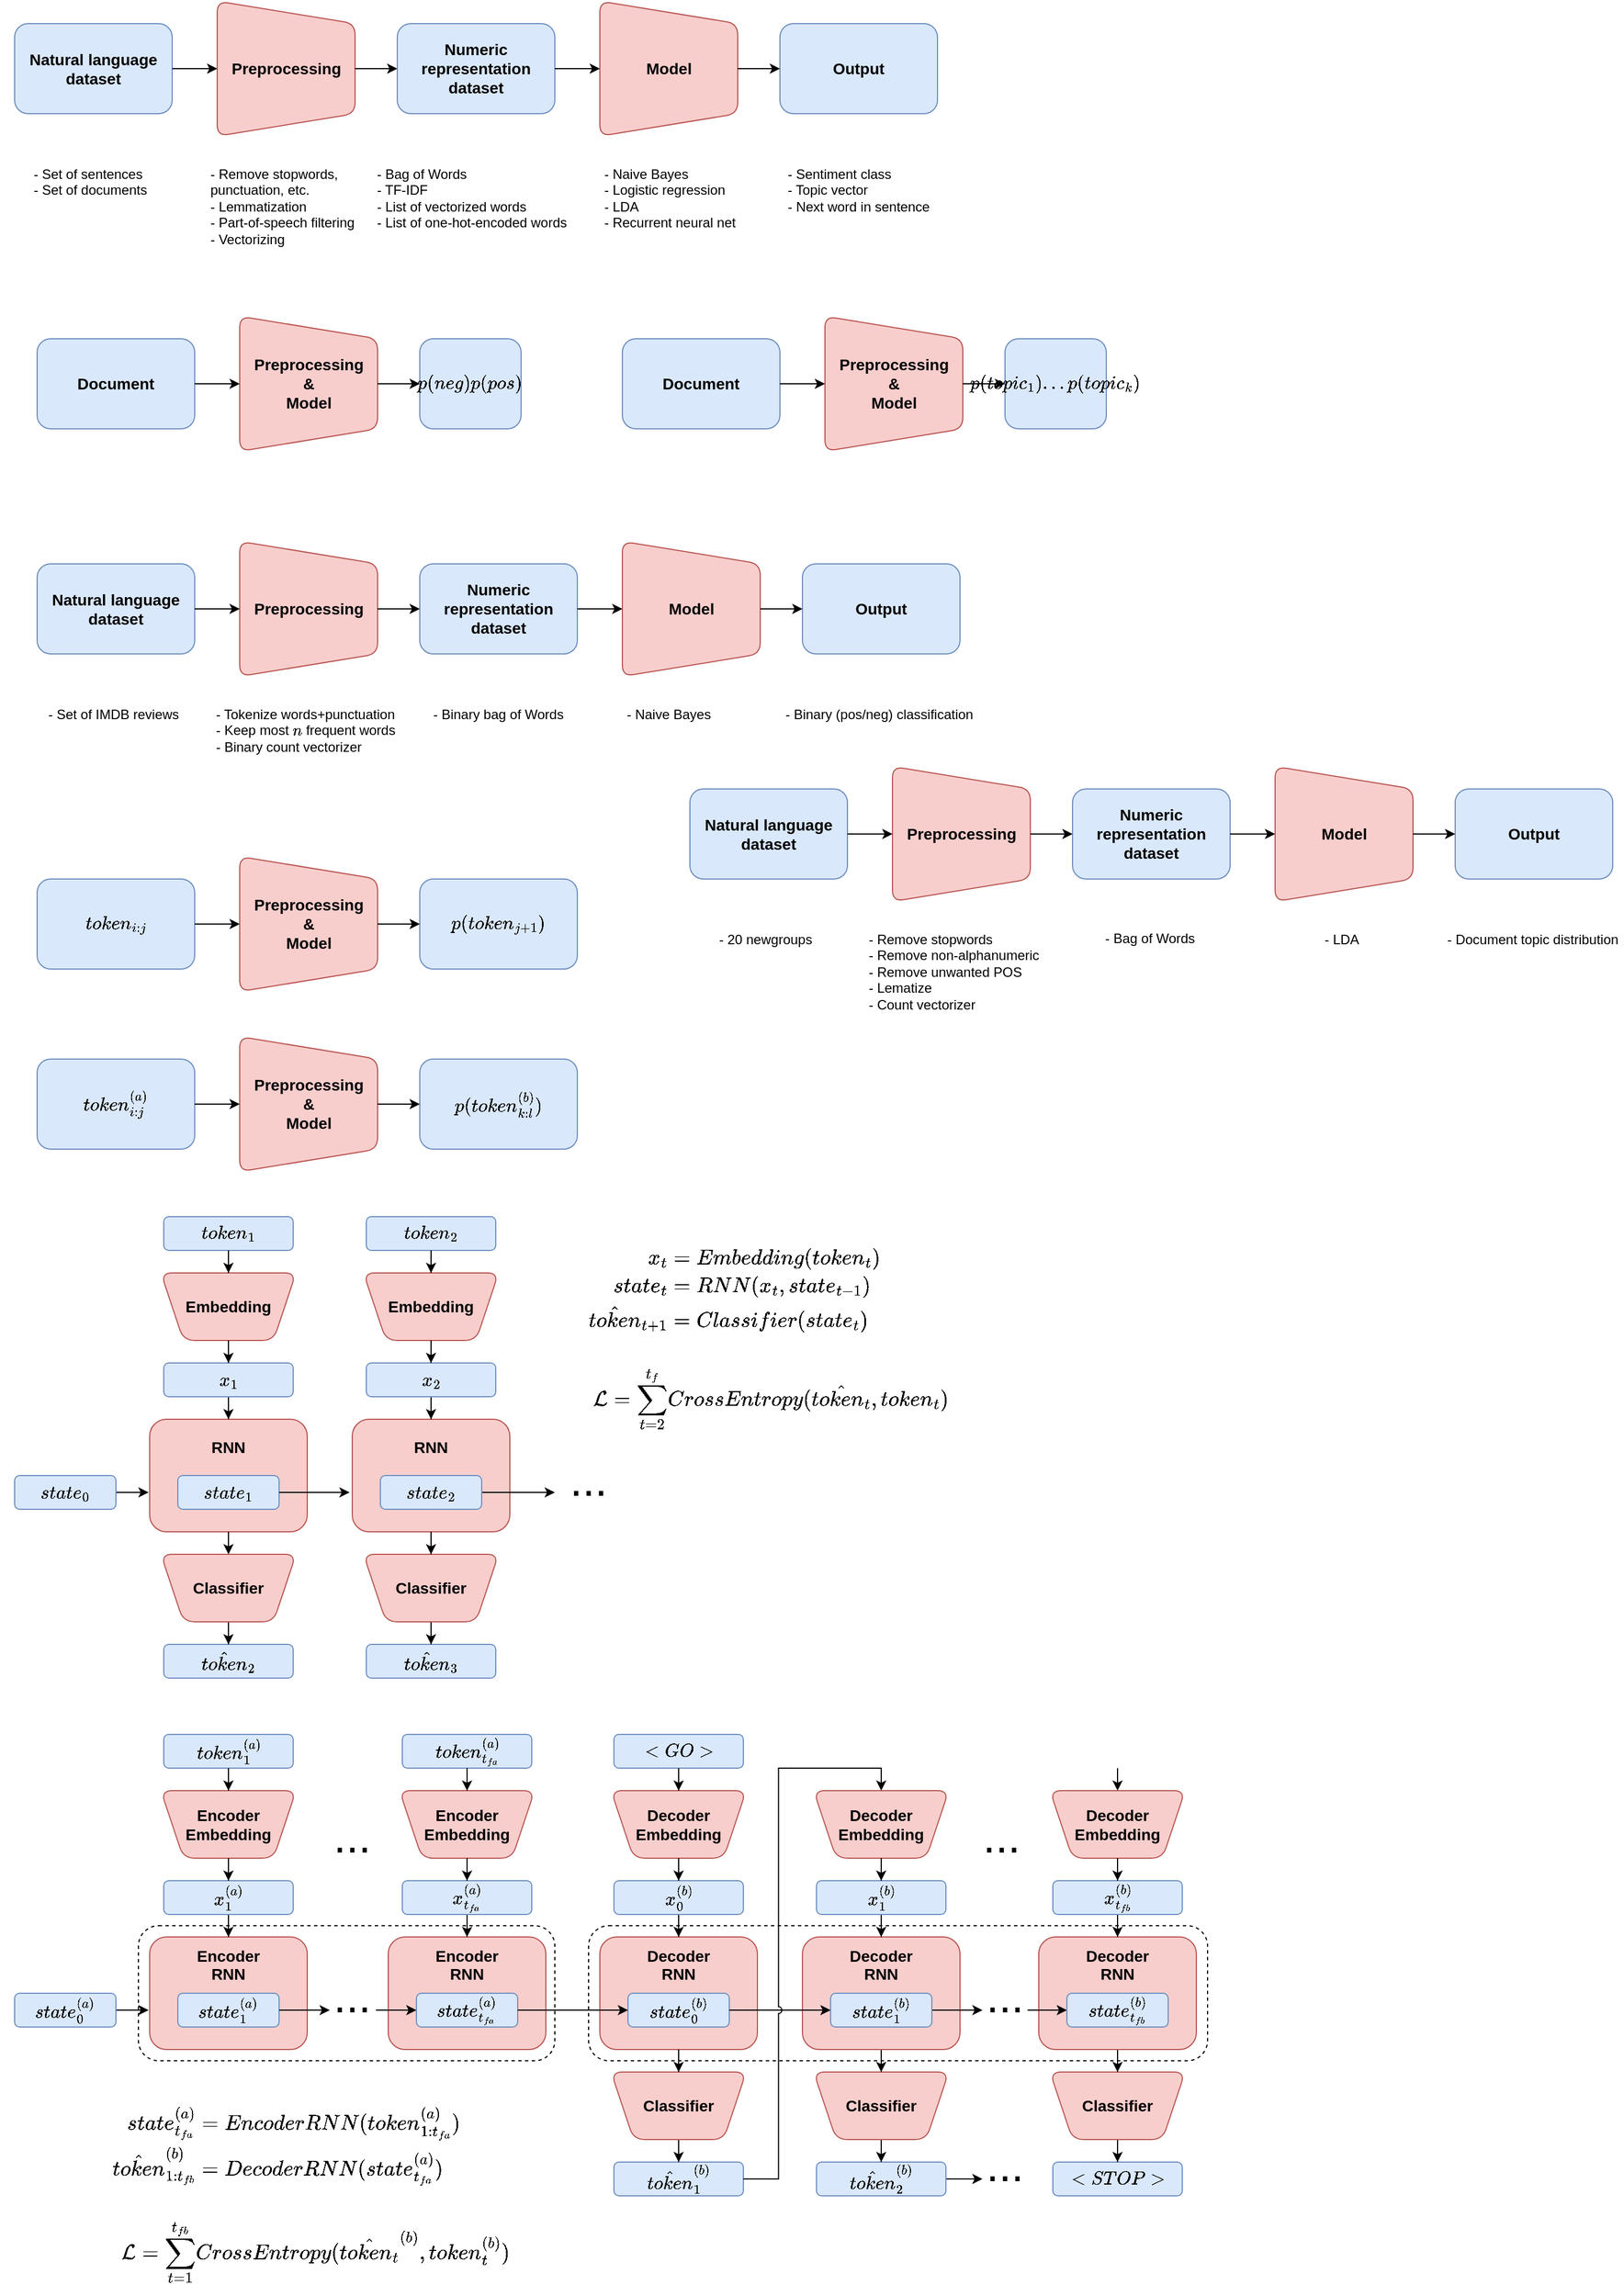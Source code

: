 <mxfile version="14.4.3" type="device"><diagram id="NE2X5yC-Y_A-11BtAYe0" name="Page-1"><mxGraphModel dx="1408" dy="802" grid="1" gridSize="10" guides="1" tooltips="1" connect="1" arrows="1" fold="1" page="1" pageScale="1" pageWidth="827" pageHeight="1169" math="1" shadow="0"><root><mxCell id="0"/><mxCell id="1" parent="0"/><mxCell id="KoGKHtS9eOrONGXPOpNE-16" value="" style="group" parent="1" vertex="1" connectable="0"><mxGeometry x="40" y="300" width="820" height="220" as="geometry"/></mxCell><mxCell id="KoGKHtS9eOrONGXPOpNE-1" value="&lt;b style=&quot;font-size: 14px&quot;&gt;&lt;font style=&quot;font-size: 14px&quot;&gt;Natural language dataset&lt;/font&gt;&lt;/b&gt;" style="rounded=1;whiteSpace=wrap;html=1;fillColor=#dae8fc;strokeColor=#6c8ebf;" parent="KoGKHtS9eOrONGXPOpNE-16" vertex="1"><mxGeometry y="20" width="140" height="80" as="geometry"/></mxCell><mxCell id="KoGKHtS9eOrONGXPOpNE-3" value="&lt;b&gt;&lt;font style=&quot;font-size: 14px&quot;&gt;Preprocessing&lt;/font&gt;&lt;/b&gt;" style="shape=trapezoid;perimeter=trapezoidPerimeter;whiteSpace=wrap;html=1;fixedSize=1;rounded=1;rotation=0;fillColor=#f8cecc;strokeColor=#b85450;direction=south;" parent="KoGKHtS9eOrONGXPOpNE-16" vertex="1"><mxGeometry x="180" width="122.5" height="120" as="geometry"/></mxCell><mxCell id="KoGKHtS9eOrONGXPOpNE-4" style="edgeStyle=orthogonalEdgeStyle;rounded=0;orthogonalLoop=1;jettySize=auto;html=1;exitX=1;exitY=0.5;exitDx=0;exitDy=0;entryX=0.5;entryY=1;entryDx=0;entryDy=0;" parent="KoGKHtS9eOrONGXPOpNE-16" source="KoGKHtS9eOrONGXPOpNE-1" target="KoGKHtS9eOrONGXPOpNE-3" edge="1"><mxGeometry relative="1" as="geometry"/></mxCell><mxCell id="KoGKHtS9eOrONGXPOpNE-5" value="&lt;b style=&quot;font-size: 14px&quot;&gt;&lt;font style=&quot;font-size: 14px&quot;&gt;Numeric representation dataset&lt;/font&gt;&lt;/b&gt;" style="rounded=1;whiteSpace=wrap;html=1;fillColor=#dae8fc;strokeColor=#6c8ebf;" parent="KoGKHtS9eOrONGXPOpNE-16" vertex="1"><mxGeometry x="340" y="20" width="140" height="80" as="geometry"/></mxCell><mxCell id="KoGKHtS9eOrONGXPOpNE-6" style="edgeStyle=orthogonalEdgeStyle;rounded=0;orthogonalLoop=1;jettySize=auto;html=1;" parent="KoGKHtS9eOrONGXPOpNE-16" source="KoGKHtS9eOrONGXPOpNE-3" target="KoGKHtS9eOrONGXPOpNE-5" edge="1"><mxGeometry relative="1" as="geometry"/></mxCell><mxCell id="KoGKHtS9eOrONGXPOpNE-7" value="&lt;b&gt;&lt;font style=&quot;font-size: 14px&quot;&gt;Model&lt;/font&gt;&lt;/b&gt;" style="shape=trapezoid;perimeter=trapezoidPerimeter;whiteSpace=wrap;html=1;fixedSize=1;rounded=1;rotation=0;fillColor=#f8cecc;strokeColor=#b85450;direction=south;" parent="KoGKHtS9eOrONGXPOpNE-16" vertex="1"><mxGeometry x="520" width="122.5" height="120" as="geometry"/></mxCell><mxCell id="KoGKHtS9eOrONGXPOpNE-8" style="edgeStyle=orthogonalEdgeStyle;rounded=0;orthogonalLoop=1;jettySize=auto;html=1;exitX=1;exitY=0.5;exitDx=0;exitDy=0;entryX=0.5;entryY=1;entryDx=0;entryDy=0;" parent="KoGKHtS9eOrONGXPOpNE-16" source="KoGKHtS9eOrONGXPOpNE-5" target="KoGKHtS9eOrONGXPOpNE-7" edge="1"><mxGeometry relative="1" as="geometry"/></mxCell><mxCell id="KoGKHtS9eOrONGXPOpNE-9" value="&lt;b style=&quot;font-size: 14px&quot;&gt;&lt;font style=&quot;font-size: 14px&quot;&gt;Output&lt;/font&gt;&lt;/b&gt;" style="rounded=1;whiteSpace=wrap;html=1;fillColor=#dae8fc;strokeColor=#6c8ebf;" parent="KoGKHtS9eOrONGXPOpNE-16" vertex="1"><mxGeometry x="680" y="20" width="140" height="80" as="geometry"/></mxCell><mxCell id="KoGKHtS9eOrONGXPOpNE-10" style="edgeStyle=orthogonalEdgeStyle;rounded=0;orthogonalLoop=1;jettySize=auto;html=1;exitX=0.5;exitY=0;exitDx=0;exitDy=0;entryX=0;entryY=0.5;entryDx=0;entryDy=0;" parent="KoGKHtS9eOrONGXPOpNE-16" source="KoGKHtS9eOrONGXPOpNE-7" target="KoGKHtS9eOrONGXPOpNE-9" edge="1"><mxGeometry relative="1" as="geometry"/></mxCell><mxCell id="KoGKHtS9eOrONGXPOpNE-11" value="- Set of sentences&lt;br&gt;- Set of documents" style="text;html=1;strokeColor=none;fillColor=none;align=left;verticalAlign=top;whiteSpace=wrap;rounded=0;" parent="KoGKHtS9eOrONGXPOpNE-16" vertex="1"><mxGeometry x="15" y="140" width="110" height="40" as="geometry"/></mxCell><mxCell id="KoGKHtS9eOrONGXPOpNE-12" value="- Remove stopwords, punctuation, etc.&lt;br&gt;- Lemmatization&lt;br&gt;- Part-of-speech filtering&lt;br&gt;- Vectorizing" style="text;html=1;strokeColor=none;fillColor=none;align=left;verticalAlign=top;whiteSpace=wrap;rounded=0;" parent="KoGKHtS9eOrONGXPOpNE-16" vertex="1"><mxGeometry x="171.88" y="140" width="138.12" height="80" as="geometry"/></mxCell><mxCell id="KoGKHtS9eOrONGXPOpNE-13" value="- Bag of Words&lt;br&gt;- TF-IDF&lt;br&gt;- List of vectorized words&lt;br&gt;- List of one-hot-encoded words" style="text;html=1;strokeColor=none;fillColor=none;align=left;verticalAlign=top;whiteSpace=wrap;rounded=0;" parent="KoGKHtS9eOrONGXPOpNE-16" vertex="1"><mxGeometry x="320" y="140" width="180" height="70" as="geometry"/></mxCell><mxCell id="KoGKHtS9eOrONGXPOpNE-14" value="- Naive Bayes&lt;br&gt;- Logistic regression&lt;br&gt;- LDA&lt;br&gt;- Recurrent neural net" style="text;html=1;strokeColor=none;fillColor=none;align=left;verticalAlign=top;whiteSpace=wrap;rounded=0;" parent="KoGKHtS9eOrONGXPOpNE-16" vertex="1"><mxGeometry x="521.88" y="140" width="118.75" height="70" as="geometry"/></mxCell><mxCell id="KoGKHtS9eOrONGXPOpNE-15" value="- Sentiment class&lt;br&gt;- Topic vector&lt;br&gt;- Next word in sentence" style="text;html=1;strokeColor=none;fillColor=none;align=left;verticalAlign=top;whiteSpace=wrap;rounded=0;" parent="KoGKHtS9eOrONGXPOpNE-16" vertex="1"><mxGeometry x="685.31" y="140" width="129.38" height="70" as="geometry"/></mxCell><mxCell id="KoGKHtS9eOrONGXPOpNE-39" value="" style="group" parent="1" vertex="1" connectable="0"><mxGeometry x="60" y="780" width="837.34" height="220" as="geometry"/></mxCell><mxCell id="KoGKHtS9eOrONGXPOpNE-34" value="- Tokenize words+punctuation&lt;br&gt;- Keep most `n` frequent words&lt;br&gt;- Binary count vectorizer" style="text;html=1;strokeColor=none;fillColor=none;align=left;verticalAlign=top;whiteSpace=wrap;rounded=0;" parent="KoGKHtS9eOrONGXPOpNE-39" vertex="1"><mxGeometry x="157.19" y="140" width="168.12" height="80" as="geometry"/></mxCell><mxCell id="KoGKHtS9eOrONGXPOpNE-37" value="- Binary (pos/neg) classification" style="text;html=1;strokeColor=none;fillColor=none;align=left;verticalAlign=top;whiteSpace=wrap;rounded=0;" parent="KoGKHtS9eOrONGXPOpNE-39" vertex="1"><mxGeometry x="662.65" y="140" width="174.69" height="30" as="geometry"/></mxCell><mxCell id="KoGKHtS9eOrONGXPOpNE-24" value="&lt;b style=&quot;font-size: 14px&quot;&gt;&lt;font style=&quot;font-size: 14px&quot;&gt;Natural language dataset&lt;/font&gt;&lt;/b&gt;" style="rounded=1;whiteSpace=wrap;html=1;fillColor=#dae8fc;strokeColor=#6c8ebf;" parent="KoGKHtS9eOrONGXPOpNE-39" vertex="1"><mxGeometry y="20" width="140" height="80" as="geometry"/></mxCell><mxCell id="KoGKHtS9eOrONGXPOpNE-25" value="&lt;b&gt;&lt;font style=&quot;font-size: 14px&quot;&gt;Preprocessing&lt;/font&gt;&lt;/b&gt;" style="shape=trapezoid;perimeter=trapezoidPerimeter;whiteSpace=wrap;html=1;fixedSize=1;rounded=1;rotation=0;fillColor=#f8cecc;strokeColor=#b85450;direction=south;" parent="KoGKHtS9eOrONGXPOpNE-39" vertex="1"><mxGeometry x="180" width="122.5" height="120" as="geometry"/></mxCell><mxCell id="KoGKHtS9eOrONGXPOpNE-26" style="edgeStyle=orthogonalEdgeStyle;rounded=0;orthogonalLoop=1;jettySize=auto;html=1;exitX=1;exitY=0.5;exitDx=0;exitDy=0;entryX=0.5;entryY=1;entryDx=0;entryDy=0;" parent="KoGKHtS9eOrONGXPOpNE-39" source="KoGKHtS9eOrONGXPOpNE-24" target="KoGKHtS9eOrONGXPOpNE-25" edge="1"><mxGeometry as="geometry"/></mxCell><mxCell id="KoGKHtS9eOrONGXPOpNE-27" value="&lt;b style=&quot;font-size: 14px&quot;&gt;&lt;font style=&quot;font-size: 14px&quot;&gt;Numeric representation dataset&lt;/font&gt;&lt;/b&gt;" style="rounded=1;whiteSpace=wrap;html=1;fillColor=#dae8fc;strokeColor=#6c8ebf;" parent="KoGKHtS9eOrONGXPOpNE-39" vertex="1"><mxGeometry x="340" y="20" width="140" height="80" as="geometry"/></mxCell><mxCell id="KoGKHtS9eOrONGXPOpNE-28" style="edgeStyle=orthogonalEdgeStyle;rounded=0;orthogonalLoop=1;jettySize=auto;html=1;" parent="KoGKHtS9eOrONGXPOpNE-39" source="KoGKHtS9eOrONGXPOpNE-25" target="KoGKHtS9eOrONGXPOpNE-27" edge="1"><mxGeometry as="geometry"/></mxCell><mxCell id="KoGKHtS9eOrONGXPOpNE-29" value="&lt;b&gt;&lt;font style=&quot;font-size: 14px&quot;&gt;Model&lt;/font&gt;&lt;/b&gt;" style="shape=trapezoid;perimeter=trapezoidPerimeter;whiteSpace=wrap;html=1;fixedSize=1;rounded=1;rotation=0;fillColor=#f8cecc;strokeColor=#b85450;direction=south;" parent="KoGKHtS9eOrONGXPOpNE-39" vertex="1"><mxGeometry x="520" width="122.5" height="120" as="geometry"/></mxCell><mxCell id="KoGKHtS9eOrONGXPOpNE-30" style="edgeStyle=orthogonalEdgeStyle;rounded=0;orthogonalLoop=1;jettySize=auto;html=1;exitX=1;exitY=0.5;exitDx=0;exitDy=0;entryX=0.5;entryY=1;entryDx=0;entryDy=0;" parent="KoGKHtS9eOrONGXPOpNE-39" source="KoGKHtS9eOrONGXPOpNE-27" target="KoGKHtS9eOrONGXPOpNE-29" edge="1"><mxGeometry as="geometry"/></mxCell><mxCell id="KoGKHtS9eOrONGXPOpNE-31" value="&lt;b style=&quot;font-size: 14px&quot;&gt;&lt;font style=&quot;font-size: 14px&quot;&gt;Output&lt;/font&gt;&lt;/b&gt;" style="rounded=1;whiteSpace=wrap;html=1;fillColor=#dae8fc;strokeColor=#6c8ebf;" parent="KoGKHtS9eOrONGXPOpNE-39" vertex="1"><mxGeometry x="680" y="20" width="140" height="80" as="geometry"/></mxCell><mxCell id="KoGKHtS9eOrONGXPOpNE-32" style="edgeStyle=orthogonalEdgeStyle;rounded=0;orthogonalLoop=1;jettySize=auto;html=1;exitX=0.5;exitY=0;exitDx=0;exitDy=0;entryX=0;entryY=0.5;entryDx=0;entryDy=0;" parent="KoGKHtS9eOrONGXPOpNE-39" source="KoGKHtS9eOrONGXPOpNE-29" target="KoGKHtS9eOrONGXPOpNE-31" edge="1"><mxGeometry as="geometry"/></mxCell><mxCell id="KoGKHtS9eOrONGXPOpNE-33" value="- Set of IMDB reviews" style="text;html=1;strokeColor=none;fillColor=none;align=left;verticalAlign=top;whiteSpace=wrap;rounded=0;" parent="KoGKHtS9eOrONGXPOpNE-39" vertex="1"><mxGeometry x="7.5" y="140" width="125" height="30" as="geometry"/></mxCell><mxCell id="KoGKHtS9eOrONGXPOpNE-35" value="- Binary bag of Words" style="text;html=1;strokeColor=none;fillColor=none;align=left;verticalAlign=top;whiteSpace=wrap;rounded=0;" parent="KoGKHtS9eOrONGXPOpNE-39" vertex="1"><mxGeometry x="350" y="140" width="120" height="30" as="geometry"/></mxCell><mxCell id="KoGKHtS9eOrONGXPOpNE-36" value="- Naive Bayes" style="text;html=1;strokeColor=none;fillColor=none;align=left;verticalAlign=top;whiteSpace=wrap;rounded=0;" parent="KoGKHtS9eOrONGXPOpNE-39" vertex="1"><mxGeometry x="521.88" y="140" width="118.75" height="30" as="geometry"/></mxCell><mxCell id="KoGKHtS9eOrONGXPOpNE-46" value="" style="group" parent="1" vertex="1" connectable="0"><mxGeometry x="60" y="580" width="430" height="120" as="geometry"/></mxCell><mxCell id="KoGKHtS9eOrONGXPOpNE-17" value="&lt;b style=&quot;font-size: 14px&quot;&gt;&lt;font style=&quot;font-size: 14px&quot;&gt;Document&lt;/font&gt;&lt;/b&gt;" style="rounded=1;whiteSpace=wrap;html=1;fillColor=#dae8fc;strokeColor=#6c8ebf;" parent="KoGKHtS9eOrONGXPOpNE-46" vertex="1"><mxGeometry y="20" width="140" height="80" as="geometry"/></mxCell><mxCell id="KoGKHtS9eOrONGXPOpNE-18" value="&lt;b&gt;&lt;font style=&quot;font-size: 14px&quot;&gt;Preprocessing&lt;br&gt;&amp;amp;&lt;br&gt;Model&lt;br&gt;&lt;/font&gt;&lt;/b&gt;" style="shape=trapezoid;perimeter=trapezoidPerimeter;whiteSpace=wrap;html=1;fixedSize=1;rounded=1;rotation=0;fillColor=#f8cecc;strokeColor=#b85450;direction=south;" parent="KoGKHtS9eOrONGXPOpNE-46" vertex="1"><mxGeometry x="180" width="122.5" height="120" as="geometry"/></mxCell><mxCell id="KoGKHtS9eOrONGXPOpNE-20" style="edgeStyle=orthogonalEdgeStyle;rounded=0;orthogonalLoop=1;jettySize=auto;html=1;entryX=0.5;entryY=1;entryDx=0;entryDy=0;" parent="KoGKHtS9eOrONGXPOpNE-46" source="KoGKHtS9eOrONGXPOpNE-17" target="KoGKHtS9eOrONGXPOpNE-18" edge="1"><mxGeometry as="geometry"/></mxCell><mxCell id="KoGKHtS9eOrONGXPOpNE-19" value="$$p(neg)\\p(pos)&lt;br style=&quot;font-size: 14px&quot;&gt;$$" style="rounded=1;whiteSpace=wrap;html=1;fillColor=#dae8fc;strokeColor=#6c8ebf;fontSize=14;" parent="KoGKHtS9eOrONGXPOpNE-46" vertex="1"><mxGeometry x="340" y="20" width="90" height="80" as="geometry"/></mxCell><mxCell id="KoGKHtS9eOrONGXPOpNE-21" style="edgeStyle=orthogonalEdgeStyle;rounded=0;orthogonalLoop=1;jettySize=auto;html=1;" parent="KoGKHtS9eOrONGXPOpNE-46" source="KoGKHtS9eOrONGXPOpNE-18" target="KoGKHtS9eOrONGXPOpNE-19" edge="1"><mxGeometry as="geometry"/></mxCell><mxCell id="KoGKHtS9eOrONGXPOpNE-47" value="" style="group" parent="1" vertex="1" connectable="0"><mxGeometry x="60" y="1060" width="480" height="120" as="geometry"/></mxCell><mxCell id="KoGKHtS9eOrONGXPOpNE-41" value="&lt;span style=&quot;font-size: 14px&quot;&gt;&lt;b&gt;$$token_{i : j}$$&lt;/b&gt;&lt;/span&gt;" style="rounded=1;whiteSpace=wrap;html=1;fillColor=#dae8fc;strokeColor=#6c8ebf;" parent="KoGKHtS9eOrONGXPOpNE-47" vertex="1"><mxGeometry y="20" width="140" height="80" as="geometry"/></mxCell><mxCell id="KoGKHtS9eOrONGXPOpNE-42" value="&lt;b&gt;&lt;font style=&quot;font-size: 14px&quot;&gt;Preprocessing&lt;br&gt;&amp;amp;&lt;br&gt;Model&lt;br&gt;&lt;/font&gt;&lt;/b&gt;" style="shape=trapezoid;perimeter=trapezoidPerimeter;whiteSpace=wrap;html=1;fixedSize=1;rounded=1;rotation=0;fillColor=#f8cecc;strokeColor=#b85450;direction=south;" parent="KoGKHtS9eOrONGXPOpNE-47" vertex="1"><mxGeometry x="180" width="122.5" height="120" as="geometry"/></mxCell><mxCell id="KoGKHtS9eOrONGXPOpNE-43" style="edgeStyle=orthogonalEdgeStyle;rounded=0;orthogonalLoop=1;jettySize=auto;html=1;entryX=0.5;entryY=1;entryDx=0;entryDy=0;" parent="KoGKHtS9eOrONGXPOpNE-47" source="KoGKHtS9eOrONGXPOpNE-41" target="KoGKHtS9eOrONGXPOpNE-42" edge="1"><mxGeometry as="geometry"/></mxCell><mxCell id="KoGKHtS9eOrONGXPOpNE-44" value="&lt;font style=&quot;font-size: 14px&quot;&gt;$$p(token_{j+1})$$&lt;/font&gt;" style="rounded=1;whiteSpace=wrap;html=1;fillColor=#dae8fc;strokeColor=#6c8ebf;" parent="KoGKHtS9eOrONGXPOpNE-47" vertex="1"><mxGeometry x="340" y="20" width="140" height="80" as="geometry"/></mxCell><mxCell id="KoGKHtS9eOrONGXPOpNE-45" style="edgeStyle=orthogonalEdgeStyle;rounded=0;orthogonalLoop=1;jettySize=auto;html=1;" parent="KoGKHtS9eOrONGXPOpNE-47" source="KoGKHtS9eOrONGXPOpNE-42" target="KoGKHtS9eOrONGXPOpNE-44" edge="1"><mxGeometry as="geometry"/></mxCell><mxCell id="KoGKHtS9eOrONGXPOpNE-49" value="" style="group" parent="1" vertex="1" connectable="0"><mxGeometry x="60" y="1220" width="480" height="120" as="geometry"/></mxCell><mxCell id="KoGKHtS9eOrONGXPOpNE-50" value="&lt;span style=&quot;font-size: 14px&quot;&gt;&lt;b&gt;$$token_{i : j}^{(a)}$$&lt;/b&gt;&lt;/span&gt;" style="rounded=1;whiteSpace=wrap;html=1;fillColor=#dae8fc;strokeColor=#6c8ebf;" parent="KoGKHtS9eOrONGXPOpNE-49" vertex="1"><mxGeometry y="20" width="140" height="80" as="geometry"/></mxCell><mxCell id="KoGKHtS9eOrONGXPOpNE-51" value="&lt;b&gt;&lt;font style=&quot;font-size: 14px&quot;&gt;Preprocessing&lt;br&gt;&amp;amp;&lt;br&gt;Model&lt;br&gt;&lt;/font&gt;&lt;/b&gt;" style="shape=trapezoid;perimeter=trapezoidPerimeter;whiteSpace=wrap;html=1;fixedSize=1;rounded=1;rotation=0;fillColor=#f8cecc;strokeColor=#b85450;direction=south;" parent="KoGKHtS9eOrONGXPOpNE-49" vertex="1"><mxGeometry x="180" width="122.5" height="120" as="geometry"/></mxCell><mxCell id="KoGKHtS9eOrONGXPOpNE-52" style="edgeStyle=orthogonalEdgeStyle;rounded=0;orthogonalLoop=1;jettySize=auto;html=1;entryX=0.5;entryY=1;entryDx=0;entryDy=0;" parent="KoGKHtS9eOrONGXPOpNE-49" source="KoGKHtS9eOrONGXPOpNE-50" target="KoGKHtS9eOrONGXPOpNE-51" edge="1"><mxGeometry as="geometry"/></mxCell><mxCell id="KoGKHtS9eOrONGXPOpNE-53" value="&lt;font style=&quot;font-size: 14px&quot;&gt;$$p(token_{k : l}^{(b)})$$&lt;/font&gt;" style="rounded=1;whiteSpace=wrap;html=1;fillColor=#dae8fc;strokeColor=#6c8ebf;" parent="KoGKHtS9eOrONGXPOpNE-49" vertex="1"><mxGeometry x="340" y="20" width="140" height="80" as="geometry"/></mxCell><mxCell id="KoGKHtS9eOrONGXPOpNE-54" style="edgeStyle=orthogonalEdgeStyle;rounded=0;orthogonalLoop=1;jettySize=auto;html=1;" parent="KoGKHtS9eOrONGXPOpNE-49" source="KoGKHtS9eOrONGXPOpNE-51" target="KoGKHtS9eOrONGXPOpNE-53" edge="1"><mxGeometry as="geometry"/></mxCell><mxCell id="ZTclK4HAuwZpY98mMDuQ-48" value="" style="group" parent="1" vertex="1" connectable="0"><mxGeometry x="40" y="1380" width="840" height="410" as="geometry"/></mxCell><mxCell id="ZTclK4HAuwZpY98mMDuQ-1" value="&lt;span style=&quot;font-size: 14px&quot;&gt;&lt;b&gt;$$token_1$$&lt;/b&gt;&lt;/span&gt;" style="rounded=1;whiteSpace=wrap;html=1;fillColor=#dae8fc;strokeColor=#6c8ebf;" parent="ZTclK4HAuwZpY98mMDuQ-48" vertex="1"><mxGeometry x="132.5" width="115" height="30" as="geometry"/></mxCell><mxCell id="ZTclK4HAuwZpY98mMDuQ-3" value="&lt;span style=&quot;font-size: 14px&quot;&gt;&lt;b&gt;RNN&lt;br&gt;&lt;br&gt;&lt;br&gt;&lt;br&gt;&lt;/b&gt;&lt;/span&gt;" style="rounded=1;whiteSpace=wrap;html=1;fillColor=#f8cecc;strokeColor=#b85450;" parent="ZTclK4HAuwZpY98mMDuQ-48" vertex="1"><mxGeometry x="120" y="180" width="140" height="100" as="geometry"/></mxCell><mxCell id="ZTclK4HAuwZpY98mMDuQ-4" value="&lt;span style=&quot;font-size: 14px&quot;&gt;&lt;b&gt;$$state_1$$&lt;/b&gt;&lt;/span&gt;" style="rounded=1;whiteSpace=wrap;html=1;fillColor=#dae8fc;strokeColor=#6c8ebf;" parent="ZTclK4HAuwZpY98mMDuQ-48" vertex="1"><mxGeometry x="145" y="230" width="90" height="30" as="geometry"/></mxCell><mxCell id="ZTclK4HAuwZpY98mMDuQ-7" value="&lt;span style=&quot;font-size: 14px&quot;&gt;&lt;b&gt;$$\hat{token}_2$$&lt;/b&gt;&lt;/span&gt;" style="rounded=1;whiteSpace=wrap;html=1;fillColor=#dae8fc;strokeColor=#6c8ebf;" parent="ZTclK4HAuwZpY98mMDuQ-48" vertex="1"><mxGeometry x="132.5" y="380" width="115" height="30" as="geometry"/></mxCell><mxCell id="ZTclK4HAuwZpY98mMDuQ-14" style="edgeStyle=orthogonalEdgeStyle;rounded=0;orthogonalLoop=1;jettySize=auto;html=1;entryX=-0.007;entryY=0.65;entryDx=0;entryDy=0;entryPerimeter=0;" parent="ZTclK4HAuwZpY98mMDuQ-48" source="ZTclK4HAuwZpY98mMDuQ-9" target="ZTclK4HAuwZpY98mMDuQ-3" edge="1"><mxGeometry x="-10" y="60" as="geometry"/></mxCell><mxCell id="ZTclK4HAuwZpY98mMDuQ-9" value="&lt;span style=&quot;font-size: 14px&quot;&gt;&lt;b&gt;$$state_0$$&lt;/b&gt;&lt;/span&gt;" style="rounded=1;whiteSpace=wrap;html=1;fillColor=#dae8fc;strokeColor=#6c8ebf;" parent="ZTclK4HAuwZpY98mMDuQ-48" vertex="1"><mxGeometry y="230" width="90" height="30" as="geometry"/></mxCell><mxCell id="ZTclK4HAuwZpY98mMDuQ-18" style="edgeStyle=orthogonalEdgeStyle;rounded=0;orthogonalLoop=1;jettySize=auto;html=1;entryX=0.5;entryY=0;entryDx=0;entryDy=0;" parent="ZTclK4HAuwZpY98mMDuQ-48" source="ZTclK4HAuwZpY98mMDuQ-16" target="ZTclK4HAuwZpY98mMDuQ-7" edge="1"><mxGeometry x="-10" y="40" as="geometry"/></mxCell><mxCell id="ZTclK4HAuwZpY98mMDuQ-16" value="&lt;b&gt;&lt;font style=&quot;font-size: 14px&quot;&gt;Classifier&lt;br&gt;&lt;/font&gt;&lt;/b&gt;" style="shape=trapezoid;perimeter=trapezoidPerimeter;whiteSpace=wrap;html=1;fixedSize=1;rounded=1;rotation=0;fillColor=#f8cecc;strokeColor=#b85450;direction=west;" parent="ZTclK4HAuwZpY98mMDuQ-48" vertex="1"><mxGeometry x="130" y="300" width="120" height="60" as="geometry"/></mxCell><mxCell id="ZTclK4HAuwZpY98mMDuQ-17" style="edgeStyle=orthogonalEdgeStyle;rounded=0;orthogonalLoop=1;jettySize=auto;html=1;exitX=0.5;exitY=1;exitDx=0;exitDy=0;entryX=0.5;entryY=1;entryDx=0;entryDy=0;" parent="ZTclK4HAuwZpY98mMDuQ-48" source="ZTclK4HAuwZpY98mMDuQ-3" target="ZTclK4HAuwZpY98mMDuQ-16" edge="1"><mxGeometry x="-10" y="60" as="geometry"/></mxCell><mxCell id="ZTclK4HAuwZpY98mMDuQ-22" value="&lt;span style=&quot;font-size: 14px&quot;&gt;&lt;b&gt;RNN&lt;br&gt;&lt;br&gt;&lt;br&gt;&lt;br&gt;&lt;/b&gt;&lt;/span&gt;" style="rounded=1;whiteSpace=wrap;html=1;fillColor=#f8cecc;strokeColor=#b85450;" parent="ZTclK4HAuwZpY98mMDuQ-48" vertex="1"><mxGeometry x="300" y="180" width="140" height="100" as="geometry"/></mxCell><mxCell id="ZTclK4HAuwZpY98mMDuQ-27" style="edgeStyle=orthogonalEdgeStyle;rounded=0;orthogonalLoop=1;jettySize=auto;html=1;entryX=-0.017;entryY=0.65;entryDx=0;entryDy=0;entryPerimeter=0;" parent="ZTclK4HAuwZpY98mMDuQ-48" source="ZTclK4HAuwZpY98mMDuQ-4" target="ZTclK4HAuwZpY98mMDuQ-22" edge="1"><mxGeometry x="-10" y="60" as="geometry"/></mxCell><mxCell id="ZTclK4HAuwZpY98mMDuQ-28" style="edgeStyle=orthogonalEdgeStyle;rounded=0;orthogonalLoop=1;jettySize=auto;html=1;" parent="ZTclK4HAuwZpY98mMDuQ-48" source="ZTclK4HAuwZpY98mMDuQ-23" edge="1"><mxGeometry x="-10" y="60" as="geometry"><mxPoint x="480" y="245" as="targetPoint"/></mxGeometry></mxCell><mxCell id="ZTclK4HAuwZpY98mMDuQ-23" value="&lt;span style=&quot;font-size: 14px&quot;&gt;&lt;b&gt;$$state_2$$&lt;/b&gt;&lt;/span&gt;" style="rounded=1;whiteSpace=wrap;html=1;fillColor=#dae8fc;strokeColor=#6c8ebf;" parent="ZTclK4HAuwZpY98mMDuQ-48" vertex="1"><mxGeometry x="325" y="230" width="90" height="30" as="geometry"/></mxCell><mxCell id="ZTclK4HAuwZpY98mMDuQ-29" value="..." style="text;html=1;strokeColor=none;fillColor=none;align=center;verticalAlign=middle;whiteSpace=wrap;rounded=0;fontSize=40;fontStyle=0" parent="ZTclK4HAuwZpY98mMDuQ-48" vertex="1"><mxGeometry x="490" y="223" width="40" height="20" as="geometry"/></mxCell><mxCell id="ZTclK4HAuwZpY98mMDuQ-30" value="$$\begin{align*}&lt;br&gt;x_t &amp;amp;= Embedding(token_t) \\&lt;br style=&quot;font-size: 16px&quot;&gt;state_t &amp;amp;= RNN(x_t, state_{t-1}) \\&lt;br style=&quot;font-size: 16px&quot;&gt;\hat{token}_{t+1} &amp;amp;= Classifier(state_t) \\\\&lt;br style=&quot;font-size: 16px&quot;&gt;\mathcal{L} = \sum_{t=2}^{t_f} &amp;amp;CrossEntropy(\hat{token_t}, token_t)&lt;br style=&quot;font-size: 16px&quot;&gt;\end{align*}$$" style="text;html=1;strokeColor=none;fillColor=none;align=center;verticalAlign=middle;whiteSpace=wrap;rounded=0;fontSize=16;" parent="ZTclK4HAuwZpY98mMDuQ-48" vertex="1"><mxGeometry x="500" y="30" width="340" height="157" as="geometry"/></mxCell><mxCell id="ZTclK4HAuwZpY98mMDuQ-33" value="&lt;b&gt;&lt;font style=&quot;font-size: 14px&quot;&gt;Embedding&lt;br&gt;&lt;/font&gt;&lt;/b&gt;" style="shape=trapezoid;perimeter=trapezoidPerimeter;whiteSpace=wrap;html=1;fixedSize=1;rounded=1;rotation=0;fillColor=#f8cecc;strokeColor=#b85450;direction=west;" parent="ZTclK4HAuwZpY98mMDuQ-48" vertex="1"><mxGeometry x="130" y="50" width="120" height="60" as="geometry"/></mxCell><mxCell id="ZTclK4HAuwZpY98mMDuQ-35" style="edgeStyle=orthogonalEdgeStyle;rounded=0;orthogonalLoop=1;jettySize=auto;html=1;entryX=0.5;entryY=1;entryDx=0;entryDy=0;fontSize=16;" parent="ZTclK4HAuwZpY98mMDuQ-48" source="ZTclK4HAuwZpY98mMDuQ-1" target="ZTclK4HAuwZpY98mMDuQ-33" edge="1"><mxGeometry relative="1" as="geometry"/></mxCell><mxCell id="ZTclK4HAuwZpY98mMDuQ-37" style="edgeStyle=orthogonalEdgeStyle;rounded=0;orthogonalLoop=1;jettySize=auto;html=1;entryX=0.5;entryY=0;entryDx=0;entryDy=0;fontSize=16;" parent="ZTclK4HAuwZpY98mMDuQ-48" source="ZTclK4HAuwZpY98mMDuQ-34" target="ZTclK4HAuwZpY98mMDuQ-3" edge="1"><mxGeometry relative="1" as="geometry"/></mxCell><mxCell id="ZTclK4HAuwZpY98mMDuQ-34" value="&lt;span style=&quot;font-size: 14px&quot;&gt;&lt;b&gt;$$x_1$$&lt;/b&gt;&lt;/span&gt;" style="rounded=1;whiteSpace=wrap;html=1;fillColor=#dae8fc;strokeColor=#6c8ebf;" parent="ZTclK4HAuwZpY98mMDuQ-48" vertex="1"><mxGeometry x="132.5" y="130" width="115" height="30" as="geometry"/></mxCell><mxCell id="ZTclK4HAuwZpY98mMDuQ-36" style="edgeStyle=orthogonalEdgeStyle;rounded=0;orthogonalLoop=1;jettySize=auto;html=1;entryX=0.5;entryY=0;entryDx=0;entryDy=0;fontSize=16;" parent="ZTclK4HAuwZpY98mMDuQ-48" source="ZTclK4HAuwZpY98mMDuQ-33" target="ZTclK4HAuwZpY98mMDuQ-34" edge="1"><mxGeometry relative="1" as="geometry"/></mxCell><mxCell id="ZTclK4HAuwZpY98mMDuQ-38" value="&lt;span style=&quot;font-size: 14px&quot;&gt;&lt;b&gt;$$\hat{token}_3$$&lt;/b&gt;&lt;/span&gt;" style="rounded=1;whiteSpace=wrap;html=1;fillColor=#dae8fc;strokeColor=#6c8ebf;" parent="ZTclK4HAuwZpY98mMDuQ-48" vertex="1"><mxGeometry x="312.5" y="380" width="115" height="30" as="geometry"/></mxCell><mxCell id="ZTclK4HAuwZpY98mMDuQ-39" style="edgeStyle=orthogonalEdgeStyle;rounded=0;orthogonalLoop=1;jettySize=auto;html=1;entryX=0.5;entryY=0;entryDx=0;entryDy=0;" parent="ZTclK4HAuwZpY98mMDuQ-48" source="ZTclK4HAuwZpY98mMDuQ-40" target="ZTclK4HAuwZpY98mMDuQ-38" edge="1"><mxGeometry x="170" y="40" as="geometry"/></mxCell><mxCell id="ZTclK4HAuwZpY98mMDuQ-40" value="&lt;b&gt;&lt;font style=&quot;font-size: 14px&quot;&gt;Classifier&lt;br&gt;&lt;/font&gt;&lt;/b&gt;" style="shape=trapezoid;perimeter=trapezoidPerimeter;whiteSpace=wrap;html=1;fixedSize=1;rounded=1;rotation=0;fillColor=#f8cecc;strokeColor=#b85450;direction=west;" parent="ZTclK4HAuwZpY98mMDuQ-48" vertex="1"><mxGeometry x="310" y="300" width="120" height="60" as="geometry"/></mxCell><mxCell id="ZTclK4HAuwZpY98mMDuQ-43" value="&lt;span style=&quot;font-size: 14px&quot;&gt;&lt;b&gt;$$token_2$$&lt;/b&gt;&lt;/span&gt;" style="rounded=1;whiteSpace=wrap;html=1;fillColor=#dae8fc;strokeColor=#6c8ebf;" parent="ZTclK4HAuwZpY98mMDuQ-48" vertex="1"><mxGeometry x="312.5" width="115" height="30" as="geometry"/></mxCell><mxCell id="ZTclK4HAuwZpY98mMDuQ-41" style="edgeStyle=orthogonalEdgeStyle;rounded=0;orthogonalLoop=1;jettySize=auto;html=1;entryX=0.5;entryY=1;entryDx=0;entryDy=0;fontSize=16;" parent="ZTclK4HAuwZpY98mMDuQ-48" source="ZTclK4HAuwZpY98mMDuQ-22" target="ZTclK4HAuwZpY98mMDuQ-40" edge="1"><mxGeometry relative="1" as="geometry"/></mxCell><mxCell id="ZTclK4HAuwZpY98mMDuQ-45" value="&lt;b&gt;&lt;font style=&quot;font-size: 14px&quot;&gt;Embedding&lt;br&gt;&lt;/font&gt;&lt;/b&gt;" style="shape=trapezoid;perimeter=trapezoidPerimeter;whiteSpace=wrap;html=1;fixedSize=1;rounded=1;rotation=0;fillColor=#f8cecc;strokeColor=#b85450;direction=west;" parent="ZTclK4HAuwZpY98mMDuQ-48" vertex="1"><mxGeometry x="310" y="50" width="120" height="60" as="geometry"/></mxCell><mxCell id="ZTclK4HAuwZpY98mMDuQ-42" style="edgeStyle=orthogonalEdgeStyle;rounded=0;orthogonalLoop=1;jettySize=auto;html=1;entryX=0.5;entryY=1;entryDx=0;entryDy=0;fontSize=16;" parent="ZTclK4HAuwZpY98mMDuQ-48" source="ZTclK4HAuwZpY98mMDuQ-43" target="ZTclK4HAuwZpY98mMDuQ-45" edge="1"><mxGeometry relative="1" as="geometry"/></mxCell><mxCell id="ZTclK4HAuwZpY98mMDuQ-47" style="edgeStyle=orthogonalEdgeStyle;rounded=0;orthogonalLoop=1;jettySize=auto;html=1;entryX=0.5;entryY=0;entryDx=0;entryDy=0;fontSize=16;" parent="ZTclK4HAuwZpY98mMDuQ-48" source="ZTclK4HAuwZpY98mMDuQ-46" target="ZTclK4HAuwZpY98mMDuQ-22" edge="1"><mxGeometry relative="1" as="geometry"/></mxCell><mxCell id="ZTclK4HAuwZpY98mMDuQ-46" value="&lt;span style=&quot;font-size: 14px&quot;&gt;&lt;b&gt;$$x_2$$&lt;/b&gt;&lt;/span&gt;" style="rounded=1;whiteSpace=wrap;html=1;fillColor=#dae8fc;strokeColor=#6c8ebf;" parent="ZTclK4HAuwZpY98mMDuQ-48" vertex="1"><mxGeometry x="312.5" y="130" width="115" height="30" as="geometry"/></mxCell><mxCell id="ZTclK4HAuwZpY98mMDuQ-44" style="edgeStyle=orthogonalEdgeStyle;rounded=0;orthogonalLoop=1;jettySize=auto;html=1;entryX=0.5;entryY=0;entryDx=0;entryDy=0;fontSize=16;" parent="ZTclK4HAuwZpY98mMDuQ-48" source="ZTclK4HAuwZpY98mMDuQ-45" target="ZTclK4HAuwZpY98mMDuQ-46" edge="1"><mxGeometry relative="1" as="geometry"/></mxCell><mxCell id="ZTclK4HAuwZpY98mMDuQ-76" style="edgeStyle=orthogonalEdgeStyle;rounded=0;orthogonalLoop=1;jettySize=auto;html=1;entryX=0.5;entryY=1;entryDx=0;entryDy=0;fontSize=16;" parent="1" edge="1"><mxGeometry x="40" y="1840" as="geometry"><mxPoint x="410" y="1870" as="sourcePoint"/></mxGeometry></mxCell><mxCell id="ZTclK4HAuwZpY98mMDuQ-77" style="edgeStyle=orthogonalEdgeStyle;rounded=0;orthogonalLoop=1;jettySize=auto;html=1;entryX=0.5;entryY=0;entryDx=0;entryDy=0;fontSize=16;" parent="1" edge="1"><mxGeometry x="40" y="1840" as="geometry"><mxPoint x="410" y="2000" as="sourcePoint"/></mxGeometry></mxCell><mxCell id="ZTclK4HAuwZpY98mMDuQ-79" style="edgeStyle=orthogonalEdgeStyle;rounded=0;orthogonalLoop=1;jettySize=auto;html=1;entryX=0.5;entryY=0;entryDx=0;entryDy=0;fontSize=16;" parent="1" edge="1"><mxGeometry x="40" y="1840" as="geometry"><mxPoint x="410" y="1950" as="sourcePoint"/></mxGeometry></mxCell><mxCell id="ZTclK4HAuwZpY98mMDuQ-141" value="" style="group" parent="1" vertex="1" connectable="0"><mxGeometry x="40" y="1840" width="1060" height="498" as="geometry"/></mxCell><mxCell id="ZTclK4HAuwZpY98mMDuQ-140" value="" style="rounded=1;whiteSpace=wrap;html=1;fontSize=16;fillColor=none;dashed=1;" parent="ZTclK4HAuwZpY98mMDuQ-141" vertex="1"><mxGeometry x="510" y="170" width="550" height="120" as="geometry"/></mxCell><mxCell id="ZTclK4HAuwZpY98mMDuQ-82" value="" style="rounded=1;whiteSpace=wrap;html=1;fontSize=16;fillColor=none;dashed=1;" parent="ZTclK4HAuwZpY98mMDuQ-141" vertex="1"><mxGeometry x="110" y="170" width="370" height="120" as="geometry"/></mxCell><mxCell id="ZTclK4HAuwZpY98mMDuQ-86" value="&lt;span style=&quot;font-size: 14px&quot;&gt;&lt;b&gt;Encoder&lt;br&gt;RNN&lt;br&gt;&lt;br&gt;&lt;br&gt;&lt;br&gt;&lt;/b&gt;&lt;/span&gt;" style="rounded=1;whiteSpace=wrap;html=1;fillColor=#f8cecc;strokeColor=#b85450;" parent="ZTclK4HAuwZpY98mMDuQ-141" vertex="1"><mxGeometry x="332" y="180" width="140" height="100" as="geometry"/></mxCell><mxCell id="ZTclK4HAuwZpY98mMDuQ-50" value="&lt;span style=&quot;font-size: 14px&quot;&gt;&lt;b&gt;$$token_1^{(a)}$$&lt;/b&gt;&lt;/span&gt;" style="rounded=1;whiteSpace=wrap;html=1;fillColor=#dae8fc;strokeColor=#6c8ebf;" parent="ZTclK4HAuwZpY98mMDuQ-141" vertex="1"><mxGeometry x="132.5" width="115" height="30" as="geometry"/></mxCell><mxCell id="ZTclK4HAuwZpY98mMDuQ-51" value="&lt;span style=&quot;font-size: 14px&quot;&gt;&lt;b&gt;Encoder&lt;br&gt;RNN&lt;br&gt;&lt;br&gt;&lt;br&gt;&lt;br&gt;&lt;/b&gt;&lt;/span&gt;" style="rounded=1;whiteSpace=wrap;html=1;fillColor=#f8cecc;strokeColor=#b85450;" parent="ZTclK4HAuwZpY98mMDuQ-141" vertex="1"><mxGeometry x="120" y="180" width="140" height="100" as="geometry"/></mxCell><mxCell id="ZTclK4HAuwZpY98mMDuQ-52" value="&lt;span style=&quot;font-size: 14px&quot;&gt;&lt;b&gt;$$state_1^{(a)}$$&lt;/b&gt;&lt;/span&gt;" style="rounded=1;whiteSpace=wrap;html=1;fillColor=#dae8fc;strokeColor=#6c8ebf;" parent="ZTclK4HAuwZpY98mMDuQ-141" vertex="1"><mxGeometry x="145" y="230" width="90" height="30" as="geometry"/></mxCell><mxCell id="ZTclK4HAuwZpY98mMDuQ-54" style="edgeStyle=orthogonalEdgeStyle;rounded=0;orthogonalLoop=1;jettySize=auto;html=1;entryX=-0.007;entryY=0.65;entryDx=0;entryDy=0;entryPerimeter=0;" parent="ZTclK4HAuwZpY98mMDuQ-141" source="ZTclK4HAuwZpY98mMDuQ-55" target="ZTclK4HAuwZpY98mMDuQ-51" edge="1"><mxGeometry x="-10" y="60" as="geometry"/></mxCell><mxCell id="ZTclK4HAuwZpY98mMDuQ-55" value="&lt;span style=&quot;font-size: 14px&quot;&gt;&lt;b&gt;$$state_0^{(a)}$$&lt;/b&gt;&lt;/span&gt;" style="rounded=1;whiteSpace=wrap;html=1;fillColor=#dae8fc;strokeColor=#6c8ebf;" parent="ZTclK4HAuwZpY98mMDuQ-141" vertex="1"><mxGeometry y="230" width="90" height="30" as="geometry"/></mxCell><mxCell id="ZTclK4HAuwZpY98mMDuQ-60" style="edgeStyle=orthogonalEdgeStyle;rounded=0;orthogonalLoop=1;jettySize=auto;html=1;" parent="ZTclK4HAuwZpY98mMDuQ-141" source="ZTclK4HAuwZpY98mMDuQ-52" edge="1"><mxGeometry x="-10" y="60" as="geometry"><mxPoint x="280" y="245" as="targetPoint"/></mxGeometry></mxCell><mxCell id="ZTclK4HAuwZpY98mMDuQ-63" value="..." style="text;html=1;strokeColor=none;fillColor=none;align=center;verticalAlign=middle;whiteSpace=wrap;rounded=0;fontSize=40;fontStyle=0" parent="ZTclK4HAuwZpY98mMDuQ-141" vertex="1"><mxGeometry x="280" y="222" width="40" height="20" as="geometry"/></mxCell><mxCell id="ZTclK4HAuwZpY98mMDuQ-64" value="$$\begin{align*}&lt;br&gt;state_{t_{fa}}^{(a)} &amp;amp;= EncoderRNN(token_{1:t_{fa}}^{(a)}) \\&lt;br&gt;\hat{token}_{1:t_{fb}}^{(b)} &amp;amp;= DecoderRNN(state_{t_{fa}}^{(a)}) \\\\&lt;br&gt;\mathcal{L} = \sum_{t=1}^{t_{fb}} &amp;amp;CrossEntropy(\hat{token_t}^{(b)}&lt;br&gt;, token_t^{(b)})&lt;br&gt;\end{align*}$$" style="text;html=1;strokeColor=none;fillColor=none;align=center;verticalAlign=middle;whiteSpace=wrap;rounded=0;fontSize=16;" parent="ZTclK4HAuwZpY98mMDuQ-141" vertex="1"><mxGeometry x="77" y="321" width="373" height="177" as="geometry"/></mxCell><mxCell id="ZTclK4HAuwZpY98mMDuQ-65" value="&lt;b&gt;&lt;font style=&quot;font-size: 14px&quot;&gt;Encoder&lt;br&gt;Embedding&lt;br&gt;&lt;/font&gt;&lt;/b&gt;" style="shape=trapezoid;perimeter=trapezoidPerimeter;whiteSpace=wrap;html=1;fixedSize=1;rounded=1;rotation=0;fillColor=#f8cecc;strokeColor=#b85450;direction=west;" parent="ZTclK4HAuwZpY98mMDuQ-141" vertex="1"><mxGeometry x="130" y="50" width="120" height="60" as="geometry"/></mxCell><mxCell id="ZTclK4HAuwZpY98mMDuQ-66" style="edgeStyle=orthogonalEdgeStyle;rounded=0;orthogonalLoop=1;jettySize=auto;html=1;entryX=0.5;entryY=1;entryDx=0;entryDy=0;fontSize=16;" parent="ZTclK4HAuwZpY98mMDuQ-141" source="ZTclK4HAuwZpY98mMDuQ-50" target="ZTclK4HAuwZpY98mMDuQ-65" edge="1"><mxGeometry as="geometry"/></mxCell><mxCell id="ZTclK4HAuwZpY98mMDuQ-67" style="edgeStyle=orthogonalEdgeStyle;rounded=0;orthogonalLoop=1;jettySize=auto;html=1;entryX=0.5;entryY=0;entryDx=0;entryDy=0;fontSize=16;" parent="ZTclK4HAuwZpY98mMDuQ-141" source="ZTclK4HAuwZpY98mMDuQ-68" target="ZTclK4HAuwZpY98mMDuQ-51" edge="1"><mxGeometry as="geometry"/></mxCell><mxCell id="ZTclK4HAuwZpY98mMDuQ-68" value="&lt;span style=&quot;font-size: 14px&quot;&gt;&lt;b&gt;$$x_1^{(a)}$$&lt;/b&gt;&lt;/span&gt;" style="rounded=1;whiteSpace=wrap;html=1;fillColor=#dae8fc;strokeColor=#6c8ebf;" parent="ZTclK4HAuwZpY98mMDuQ-141" vertex="1"><mxGeometry x="132.5" y="130" width="115" height="30" as="geometry"/></mxCell><mxCell id="ZTclK4HAuwZpY98mMDuQ-69" style="edgeStyle=orthogonalEdgeStyle;rounded=0;orthogonalLoop=1;jettySize=auto;html=1;entryX=0.5;entryY=0;entryDx=0;entryDy=0;fontSize=16;" parent="ZTclK4HAuwZpY98mMDuQ-141" source="ZTclK4HAuwZpY98mMDuQ-65" target="ZTclK4HAuwZpY98mMDuQ-68" edge="1"><mxGeometry as="geometry"/></mxCell><mxCell id="ZTclK4HAuwZpY98mMDuQ-80" value="&lt;span style=&quot;font-size: 14px&quot;&gt;&lt;b&gt;$$state_{t_{fa}}^{(a)}$$&lt;/b&gt;&lt;/span&gt;" style="rounded=1;whiteSpace=wrap;html=1;fillColor=#dae8fc;strokeColor=#6c8ebf;" parent="ZTclK4HAuwZpY98mMDuQ-141" vertex="1"><mxGeometry x="357" y="230" width="90" height="30" as="geometry"/></mxCell><mxCell id="ZTclK4HAuwZpY98mMDuQ-81" style="edgeStyle=orthogonalEdgeStyle;rounded=0;orthogonalLoop=1;jettySize=auto;html=1;entryX=0;entryY=0.5;entryDx=0;entryDy=0;" parent="ZTclK4HAuwZpY98mMDuQ-141" target="ZTclK4HAuwZpY98mMDuQ-80" edge="1"><mxGeometry x="-205" y="70" as="geometry"><mxPoint x="285" y="255" as="targetPoint"/><mxPoint x="321" y="245" as="sourcePoint"/></mxGeometry></mxCell><mxCell id="ZTclK4HAuwZpY98mMDuQ-83" value="&lt;span style=&quot;font-size: 14px&quot;&gt;&lt;b&gt;Decoder&lt;br&gt;RNN&lt;br&gt;&lt;br&gt;&lt;br&gt;&lt;br&gt;&lt;/b&gt;&lt;/span&gt;" style="rounded=1;whiteSpace=wrap;html=1;fillColor=#f8cecc;strokeColor=#b85450;" parent="ZTclK4HAuwZpY98mMDuQ-141" vertex="1"><mxGeometry x="520" y="180" width="140" height="100" as="geometry"/></mxCell><mxCell id="ZTclK4HAuwZpY98mMDuQ-84" value="&lt;span style=&quot;font-size: 14px&quot;&gt;&lt;b&gt;$$state_0^{(b)}$$&lt;/b&gt;&lt;/span&gt;" style="rounded=1;whiteSpace=wrap;html=1;fillColor=#dae8fc;strokeColor=#6c8ebf;" parent="ZTclK4HAuwZpY98mMDuQ-141" vertex="1"><mxGeometry x="545" y="230" width="90" height="30" as="geometry"/></mxCell><mxCell id="ZTclK4HAuwZpY98mMDuQ-87" value="&lt;span style=&quot;font-size: 14px&quot;&gt;&lt;b&gt;$$token_{t_{fa}}^{(a)}$$&lt;/b&gt;&lt;/span&gt;" style="rounded=1;whiteSpace=wrap;html=1;fillColor=#dae8fc;strokeColor=#6c8ebf;" parent="ZTclK4HAuwZpY98mMDuQ-141" vertex="1"><mxGeometry x="344.5" width="115" height="30" as="geometry"/></mxCell><mxCell id="ZTclK4HAuwZpY98mMDuQ-88" value="&lt;b&gt;&lt;font style=&quot;font-size: 14px&quot;&gt;Encoder&lt;br&gt;Embedding&lt;br&gt;&lt;/font&gt;&lt;/b&gt;" style="shape=trapezoid;perimeter=trapezoidPerimeter;whiteSpace=wrap;html=1;fixedSize=1;rounded=1;rotation=0;fillColor=#f8cecc;strokeColor=#b85450;direction=west;" parent="ZTclK4HAuwZpY98mMDuQ-141" vertex="1"><mxGeometry x="342" y="50" width="120" height="60" as="geometry"/></mxCell><mxCell id="ZTclK4HAuwZpY98mMDuQ-89" style="edgeStyle=orthogonalEdgeStyle;rounded=0;orthogonalLoop=1;jettySize=auto;html=1;entryX=0.5;entryY=1;entryDx=0;entryDy=0;fontSize=16;" parent="ZTclK4HAuwZpY98mMDuQ-141" source="ZTclK4HAuwZpY98mMDuQ-87" target="ZTclK4HAuwZpY98mMDuQ-88" edge="1"><mxGeometry x="212" as="geometry"/></mxCell><mxCell id="ZTclK4HAuwZpY98mMDuQ-97" style="edgeStyle=orthogonalEdgeStyle;rounded=0;orthogonalLoop=1;jettySize=auto;html=1;fontSize=16;" parent="ZTclK4HAuwZpY98mMDuQ-141" source="ZTclK4HAuwZpY98mMDuQ-90" target="ZTclK4HAuwZpY98mMDuQ-86" edge="1"><mxGeometry relative="1" as="geometry"/></mxCell><mxCell id="ZTclK4HAuwZpY98mMDuQ-90" value="&lt;span style=&quot;font-size: 14px&quot;&gt;&lt;b&gt;$$x_{t_{fa}}^{(a)}$$&lt;/b&gt;&lt;/span&gt;" style="rounded=1;whiteSpace=wrap;html=1;fillColor=#dae8fc;strokeColor=#6c8ebf;" parent="ZTclK4HAuwZpY98mMDuQ-141" vertex="1"><mxGeometry x="344.5" y="130" width="115" height="30" as="geometry"/></mxCell><mxCell id="ZTclK4HAuwZpY98mMDuQ-91" style="edgeStyle=orthogonalEdgeStyle;rounded=0;orthogonalLoop=1;jettySize=auto;html=1;entryX=0.5;entryY=0;entryDx=0;entryDy=0;fontSize=16;" parent="ZTclK4HAuwZpY98mMDuQ-141" source="ZTclK4HAuwZpY98mMDuQ-88" target="ZTclK4HAuwZpY98mMDuQ-90" edge="1"><mxGeometry x="212" as="geometry"/></mxCell><mxCell id="ZTclK4HAuwZpY98mMDuQ-98" value="..." style="text;html=1;strokeColor=none;fillColor=none;align=center;verticalAlign=middle;whiteSpace=wrap;rounded=0;fontSize=40;fontStyle=0" parent="ZTclK4HAuwZpY98mMDuQ-141" vertex="1"><mxGeometry x="280" y="80" width="40" height="20" as="geometry"/></mxCell><mxCell id="ZTclK4HAuwZpY98mMDuQ-99" style="edgeStyle=orthogonalEdgeStyle;rounded=0;orthogonalLoop=1;jettySize=auto;html=1;entryX=0;entryY=0.5;entryDx=0;entryDy=0;fontSize=16;" parent="ZTclK4HAuwZpY98mMDuQ-141" source="ZTclK4HAuwZpY98mMDuQ-80" target="ZTclK4HAuwZpY98mMDuQ-84" edge="1"><mxGeometry relative="1" as="geometry"/></mxCell><mxCell id="ZTclK4HAuwZpY98mMDuQ-100" value="&lt;span style=&quot;font-size: 14px&quot;&gt;&lt;b&gt;$$&amp;lt;GO&amp;gt;$$&lt;/b&gt;&lt;/span&gt;" style="rounded=1;whiteSpace=wrap;html=1;fillColor=#dae8fc;strokeColor=#6c8ebf;" parent="ZTclK4HAuwZpY98mMDuQ-141" vertex="1"><mxGeometry x="532.5" width="115" height="30" as="geometry"/></mxCell><mxCell id="ZTclK4HAuwZpY98mMDuQ-101" value="&lt;b&gt;&lt;font style=&quot;font-size: 14px&quot;&gt;Decoder&lt;br&gt;Embedding&lt;br&gt;&lt;/font&gt;&lt;/b&gt;" style="shape=trapezoid;perimeter=trapezoidPerimeter;whiteSpace=wrap;html=1;fixedSize=1;rounded=1;rotation=0;fillColor=#f8cecc;strokeColor=#b85450;direction=west;" parent="ZTclK4HAuwZpY98mMDuQ-141" vertex="1"><mxGeometry x="530" y="50" width="120" height="60" as="geometry"/></mxCell><mxCell id="ZTclK4HAuwZpY98mMDuQ-104" style="edgeStyle=orthogonalEdgeStyle;rounded=0;orthogonalLoop=1;jettySize=auto;html=1;entryX=0.5;entryY=1;entryDx=0;entryDy=0;fontSize=16;" parent="ZTclK4HAuwZpY98mMDuQ-141" source="ZTclK4HAuwZpY98mMDuQ-100" target="ZTclK4HAuwZpY98mMDuQ-101" edge="1"><mxGeometry relative="1" as="geometry"/></mxCell><mxCell id="ZTclK4HAuwZpY98mMDuQ-112" style="edgeStyle=orthogonalEdgeStyle;rounded=0;orthogonalLoop=1;jettySize=auto;html=1;entryX=0.5;entryY=0;entryDx=0;entryDy=0;fontSize=16;" parent="ZTclK4HAuwZpY98mMDuQ-141" source="ZTclK4HAuwZpY98mMDuQ-102" target="ZTclK4HAuwZpY98mMDuQ-83" edge="1"><mxGeometry relative="1" as="geometry"/></mxCell><mxCell id="ZTclK4HAuwZpY98mMDuQ-102" value="&lt;span style=&quot;font-size: 14px&quot;&gt;&lt;b&gt;$$x_0^{(b)}$$&lt;/b&gt;&lt;/span&gt;" style="rounded=1;whiteSpace=wrap;html=1;fillColor=#dae8fc;strokeColor=#6c8ebf;" parent="ZTclK4HAuwZpY98mMDuQ-141" vertex="1"><mxGeometry x="532.5" y="130" width="115" height="30" as="geometry"/></mxCell><mxCell id="ZTclK4HAuwZpY98mMDuQ-103" style="edgeStyle=orthogonalEdgeStyle;rounded=0;orthogonalLoop=1;jettySize=auto;html=1;entryX=0.5;entryY=0;entryDx=0;entryDy=0;fontSize=16;" parent="ZTclK4HAuwZpY98mMDuQ-141" source="ZTclK4HAuwZpY98mMDuQ-101" target="ZTclK4HAuwZpY98mMDuQ-102" edge="1"><mxGeometry x="400" as="geometry"/></mxCell><mxCell id="ZTclK4HAuwZpY98mMDuQ-105" value="&lt;span style=&quot;font-size: 14px&quot;&gt;&lt;b&gt;$$\hat{token}_1^{(b)}$$&lt;/b&gt;&lt;/span&gt;" style="rounded=1;whiteSpace=wrap;html=1;fillColor=#dae8fc;strokeColor=#6c8ebf;" parent="ZTclK4HAuwZpY98mMDuQ-141" vertex="1"><mxGeometry x="532.5" y="380" width="115" height="30" as="geometry"/></mxCell><mxCell id="ZTclK4HAuwZpY98mMDuQ-106" style="edgeStyle=orthogonalEdgeStyle;rounded=0;orthogonalLoop=1;jettySize=auto;html=1;entryX=0.5;entryY=0;entryDx=0;entryDy=0;" parent="ZTclK4HAuwZpY98mMDuQ-141" source="ZTclK4HAuwZpY98mMDuQ-107" target="ZTclK4HAuwZpY98mMDuQ-105" edge="1"><mxGeometry x="350" y="-1340" as="geometry"/></mxCell><mxCell id="ZTclK4HAuwZpY98mMDuQ-107" value="&lt;b&gt;&lt;font style=&quot;font-size: 14px&quot;&gt;Classifier&lt;br&gt;&lt;/font&gt;&lt;/b&gt;" style="shape=trapezoid;perimeter=trapezoidPerimeter;whiteSpace=wrap;html=1;fixedSize=1;rounded=1;rotation=0;fillColor=#f8cecc;strokeColor=#b85450;direction=west;" parent="ZTclK4HAuwZpY98mMDuQ-141" vertex="1"><mxGeometry x="530" y="300" width="120" height="60" as="geometry"/></mxCell><mxCell id="ZTclK4HAuwZpY98mMDuQ-111" style="edgeStyle=orthogonalEdgeStyle;rounded=0;orthogonalLoop=1;jettySize=auto;html=1;entryX=0.5;entryY=1;entryDx=0;entryDy=0;fontSize=16;" parent="ZTclK4HAuwZpY98mMDuQ-141" source="ZTclK4HAuwZpY98mMDuQ-83" target="ZTclK4HAuwZpY98mMDuQ-107" edge="1"><mxGeometry relative="1" as="geometry"/></mxCell><mxCell id="ZTclK4HAuwZpY98mMDuQ-136" style="edgeStyle=orthogonalEdgeStyle;rounded=0;jumpStyle=none;orthogonalLoop=1;jettySize=auto;html=1;startArrow=none;startFill=0;endArrow=classic;endFill=1;fontSize=16;" parent="ZTclK4HAuwZpY98mMDuQ-141" source="ZTclK4HAuwZpY98mMDuQ-108" edge="1"><mxGeometry relative="1" as="geometry"><mxPoint x="860" y="395" as="targetPoint"/></mxGeometry></mxCell><mxCell id="ZTclK4HAuwZpY98mMDuQ-108" value="&lt;span style=&quot;font-size: 14px&quot;&gt;&lt;b&gt;$$\hat{token}_2^{(b)}$$&lt;/b&gt;&lt;/span&gt;" style="rounded=1;whiteSpace=wrap;html=1;fillColor=#dae8fc;strokeColor=#6c8ebf;" parent="ZTclK4HAuwZpY98mMDuQ-141" vertex="1"><mxGeometry x="712.5" y="380" width="115" height="30" as="geometry"/></mxCell><mxCell id="ZTclK4HAuwZpY98mMDuQ-109" style="edgeStyle=orthogonalEdgeStyle;rounded=0;orthogonalLoop=1;jettySize=auto;html=1;entryX=0.5;entryY=0;entryDx=0;entryDy=0;" parent="ZTclK4HAuwZpY98mMDuQ-141" source="ZTclK4HAuwZpY98mMDuQ-110" target="ZTclK4HAuwZpY98mMDuQ-108" edge="1"><mxGeometry x="530" y="-1340" as="geometry"/></mxCell><mxCell id="ZTclK4HAuwZpY98mMDuQ-110" value="&lt;b&gt;&lt;font style=&quot;font-size: 14px&quot;&gt;Classifier&lt;br&gt;&lt;/font&gt;&lt;/b&gt;" style="shape=trapezoid;perimeter=trapezoidPerimeter;whiteSpace=wrap;html=1;fixedSize=1;rounded=1;rotation=0;fillColor=#f8cecc;strokeColor=#b85450;direction=west;" parent="ZTclK4HAuwZpY98mMDuQ-141" vertex="1"><mxGeometry x="710" y="300" width="120" height="60" as="geometry"/></mxCell><mxCell id="ZTclK4HAuwZpY98mMDuQ-115" style="edgeStyle=orthogonalEdgeStyle;rounded=0;orthogonalLoop=1;jettySize=auto;html=1;entryX=0.5;entryY=1;entryDx=0;entryDy=0;fontSize=16;" parent="ZTclK4HAuwZpY98mMDuQ-141" source="ZTclK4HAuwZpY98mMDuQ-113" target="ZTclK4HAuwZpY98mMDuQ-110" edge="1"><mxGeometry relative="1" as="geometry"/></mxCell><mxCell id="ZTclK4HAuwZpY98mMDuQ-113" value="&lt;span style=&quot;font-size: 14px&quot;&gt;&lt;b&gt;Decoder&lt;br&gt;RNN&lt;br&gt;&lt;br&gt;&lt;br&gt;&lt;br&gt;&lt;/b&gt;&lt;/span&gt;" style="rounded=1;whiteSpace=wrap;html=1;fillColor=#f8cecc;strokeColor=#b85450;" parent="ZTclK4HAuwZpY98mMDuQ-141" vertex="1"><mxGeometry x="700" y="180" width="140" height="100" as="geometry"/></mxCell><mxCell id="ZTclK4HAuwZpY98mMDuQ-133" style="edgeStyle=orthogonalEdgeStyle;rounded=0;jumpStyle=none;orthogonalLoop=1;jettySize=auto;html=1;fontSize=16;" parent="ZTclK4HAuwZpY98mMDuQ-141" source="ZTclK4HAuwZpY98mMDuQ-114" edge="1"><mxGeometry relative="1" as="geometry"><mxPoint x="860" y="245" as="targetPoint"/></mxGeometry></mxCell><mxCell id="ZTclK4HAuwZpY98mMDuQ-114" value="&lt;span style=&quot;font-size: 14px&quot;&gt;&lt;b&gt;$$state_1^{(b)}$$&lt;/b&gt;&lt;/span&gt;" style="rounded=1;whiteSpace=wrap;html=1;fillColor=#dae8fc;strokeColor=#6c8ebf;" parent="ZTclK4HAuwZpY98mMDuQ-141" vertex="1"><mxGeometry x="725" y="230" width="90" height="30" as="geometry"/></mxCell><mxCell id="ZTclK4HAuwZpY98mMDuQ-117" style="edgeStyle=orthogonalEdgeStyle;rounded=0;orthogonalLoop=1;jettySize=auto;html=1;entryX=0;entryY=0.5;entryDx=0;entryDy=0;fontSize=16;" parent="ZTclK4HAuwZpY98mMDuQ-141" source="ZTclK4HAuwZpY98mMDuQ-84" target="ZTclK4HAuwZpY98mMDuQ-114" edge="1"><mxGeometry relative="1" as="geometry"/></mxCell><mxCell id="ZTclK4HAuwZpY98mMDuQ-116" style="edgeStyle=orthogonalEdgeStyle;rounded=0;orthogonalLoop=1;jettySize=auto;html=1;fontSize=16;jumpStyle=arc;entryX=0.5;entryY=1;entryDx=0;entryDy=0;" parent="ZTclK4HAuwZpY98mMDuQ-141" source="ZTclK4HAuwZpY98mMDuQ-105" target="ZTclK4HAuwZpY98mMDuQ-118" edge="1"><mxGeometry relative="1" as="geometry"><mxPoint x="674" y="110" as="targetPoint"/></mxGeometry></mxCell><mxCell id="ZTclK4HAuwZpY98mMDuQ-118" value="&lt;b&gt;&lt;font style=&quot;font-size: 14px&quot;&gt;Decoder&lt;br&gt;Embedding&lt;br&gt;&lt;/font&gt;&lt;/b&gt;" style="shape=trapezoid;perimeter=trapezoidPerimeter;whiteSpace=wrap;html=1;fixedSize=1;rounded=1;rotation=0;fillColor=#f8cecc;strokeColor=#b85450;direction=west;" parent="ZTclK4HAuwZpY98mMDuQ-141" vertex="1"><mxGeometry x="710" y="50" width="120" height="60" as="geometry"/></mxCell><mxCell id="ZTclK4HAuwZpY98mMDuQ-121" style="edgeStyle=orthogonalEdgeStyle;rounded=0;jumpStyle=arc;orthogonalLoop=1;jettySize=auto;html=1;fontSize=16;" parent="ZTclK4HAuwZpY98mMDuQ-141" source="ZTclK4HAuwZpY98mMDuQ-119" target="ZTclK4HAuwZpY98mMDuQ-113" edge="1"><mxGeometry relative="1" as="geometry"/></mxCell><mxCell id="ZTclK4HAuwZpY98mMDuQ-119" value="&lt;span style=&quot;font-size: 14px&quot;&gt;&lt;b&gt;$$x_1^{(b)}$$&lt;/b&gt;&lt;/span&gt;" style="rounded=1;whiteSpace=wrap;html=1;fillColor=#dae8fc;strokeColor=#6c8ebf;" parent="ZTclK4HAuwZpY98mMDuQ-141" vertex="1"><mxGeometry x="712.5" y="130" width="115" height="30" as="geometry"/></mxCell><mxCell id="ZTclK4HAuwZpY98mMDuQ-120" style="edgeStyle=orthogonalEdgeStyle;rounded=0;orthogonalLoop=1;jettySize=auto;html=1;entryX=0.5;entryY=0;entryDx=0;entryDy=0;fontSize=16;" parent="ZTclK4HAuwZpY98mMDuQ-141" source="ZTclK4HAuwZpY98mMDuQ-118" target="ZTclK4HAuwZpY98mMDuQ-119" edge="1"><mxGeometry x="580" as="geometry"/></mxCell><mxCell id="ZTclK4HAuwZpY98mMDuQ-122" value="&lt;span style=&quot;font-size: 14px&quot;&gt;&lt;b&gt;$$&amp;lt;STOP&amp;gt;$$&lt;/b&gt;&lt;/span&gt;" style="rounded=1;whiteSpace=wrap;html=1;fillColor=#dae8fc;strokeColor=#6c8ebf;" parent="ZTclK4HAuwZpY98mMDuQ-141" vertex="1"><mxGeometry x="922.5" y="380" width="115" height="30" as="geometry"/></mxCell><mxCell id="ZTclK4HAuwZpY98mMDuQ-123" style="edgeStyle=orthogonalEdgeStyle;rounded=0;orthogonalLoop=1;jettySize=auto;html=1;entryX=0.5;entryY=0;entryDx=0;entryDy=0;" parent="ZTclK4HAuwZpY98mMDuQ-141" source="ZTclK4HAuwZpY98mMDuQ-124" target="ZTclK4HAuwZpY98mMDuQ-122" edge="1"><mxGeometry x="740" y="-1340" as="geometry"/></mxCell><mxCell id="ZTclK4HAuwZpY98mMDuQ-124" value="&lt;b&gt;&lt;font style=&quot;font-size: 14px&quot;&gt;Classifier&lt;br&gt;&lt;/font&gt;&lt;/b&gt;" style="shape=trapezoid;perimeter=trapezoidPerimeter;whiteSpace=wrap;html=1;fixedSize=1;rounded=1;rotation=0;fillColor=#f8cecc;strokeColor=#b85450;direction=west;" parent="ZTclK4HAuwZpY98mMDuQ-141" vertex="1"><mxGeometry x="920" y="300" width="120" height="60" as="geometry"/></mxCell><mxCell id="ZTclK4HAuwZpY98mMDuQ-125" style="edgeStyle=orthogonalEdgeStyle;rounded=0;orthogonalLoop=1;jettySize=auto;html=1;entryX=0.5;entryY=1;entryDx=0;entryDy=0;fontSize=16;" parent="ZTclK4HAuwZpY98mMDuQ-141" source="ZTclK4HAuwZpY98mMDuQ-126" target="ZTclK4HAuwZpY98mMDuQ-124" edge="1"><mxGeometry relative="1" as="geometry"/></mxCell><mxCell id="ZTclK4HAuwZpY98mMDuQ-126" value="&lt;span style=&quot;font-size: 14px&quot;&gt;&lt;b&gt;Decoder&lt;br&gt;RNN&lt;br&gt;&lt;br&gt;&lt;br&gt;&lt;br&gt;&lt;/b&gt;&lt;/span&gt;" style="rounded=1;whiteSpace=wrap;html=1;fillColor=#f8cecc;strokeColor=#b85450;" parent="ZTclK4HAuwZpY98mMDuQ-141" vertex="1"><mxGeometry x="910" y="180" width="140" height="100" as="geometry"/></mxCell><mxCell id="ZTclK4HAuwZpY98mMDuQ-134" style="edgeStyle=orthogonalEdgeStyle;rounded=0;jumpStyle=none;orthogonalLoop=1;jettySize=auto;html=1;fontSize=16;startArrow=classic;startFill=1;endArrow=none;endFill=0;" parent="ZTclK4HAuwZpY98mMDuQ-141" source="ZTclK4HAuwZpY98mMDuQ-127" edge="1"><mxGeometry relative="1" as="geometry"><mxPoint x="900" y="245" as="targetPoint"/></mxGeometry></mxCell><mxCell id="ZTclK4HAuwZpY98mMDuQ-127" value="&lt;span style=&quot;font-size: 14px&quot;&gt;&lt;b&gt;$$state_{t_{fb}}^{(b)}$$&lt;/b&gt;&lt;/span&gt;" style="rounded=1;whiteSpace=wrap;html=1;fillColor=#dae8fc;strokeColor=#6c8ebf;" parent="ZTclK4HAuwZpY98mMDuQ-141" vertex="1"><mxGeometry x="935" y="230" width="90" height="30" as="geometry"/></mxCell><mxCell id="ZTclK4HAuwZpY98mMDuQ-139" style="edgeStyle=orthogonalEdgeStyle;rounded=0;jumpStyle=none;orthogonalLoop=1;jettySize=auto;html=1;startArrow=classic;startFill=1;endArrow=none;endFill=0;fontSize=16;" parent="ZTclK4HAuwZpY98mMDuQ-141" source="ZTclK4HAuwZpY98mMDuQ-128" edge="1"><mxGeometry relative="1" as="geometry"><mxPoint x="980" y="30" as="targetPoint"/></mxGeometry></mxCell><mxCell id="ZTclK4HAuwZpY98mMDuQ-128" value="&lt;b&gt;&lt;font style=&quot;font-size: 14px&quot;&gt;Decoder&lt;br&gt;Embedding&lt;br&gt;&lt;/font&gt;&lt;/b&gt;" style="shape=trapezoid;perimeter=trapezoidPerimeter;whiteSpace=wrap;html=1;fixedSize=1;rounded=1;rotation=0;fillColor=#f8cecc;strokeColor=#b85450;direction=west;" parent="ZTclK4HAuwZpY98mMDuQ-141" vertex="1"><mxGeometry x="920" y="50" width="120" height="60" as="geometry"/></mxCell><mxCell id="ZTclK4HAuwZpY98mMDuQ-129" style="edgeStyle=orthogonalEdgeStyle;rounded=0;jumpStyle=arc;orthogonalLoop=1;jettySize=auto;html=1;fontSize=16;" parent="ZTclK4HAuwZpY98mMDuQ-141" source="ZTclK4HAuwZpY98mMDuQ-130" target="ZTclK4HAuwZpY98mMDuQ-126" edge="1"><mxGeometry relative="1" as="geometry"/></mxCell><mxCell id="ZTclK4HAuwZpY98mMDuQ-130" value="&lt;span style=&quot;font-size: 14px&quot;&gt;&lt;b&gt;$$x_{t_{fb}}^{(b)}$$&lt;/b&gt;&lt;/span&gt;" style="rounded=1;whiteSpace=wrap;html=1;fillColor=#dae8fc;strokeColor=#6c8ebf;" parent="ZTclK4HAuwZpY98mMDuQ-141" vertex="1"><mxGeometry x="922.5" y="130" width="115" height="30" as="geometry"/></mxCell><mxCell id="ZTclK4HAuwZpY98mMDuQ-131" style="edgeStyle=orthogonalEdgeStyle;rounded=0;orthogonalLoop=1;jettySize=auto;html=1;entryX=0.5;entryY=0;entryDx=0;entryDy=0;fontSize=16;" parent="ZTclK4HAuwZpY98mMDuQ-141" source="ZTclK4HAuwZpY98mMDuQ-128" target="ZTclK4HAuwZpY98mMDuQ-130" edge="1"><mxGeometry x="790" as="geometry"/></mxCell><mxCell id="ZTclK4HAuwZpY98mMDuQ-132" value="..." style="text;html=1;strokeColor=none;fillColor=none;align=center;verticalAlign=middle;whiteSpace=wrap;rounded=0;fontSize=40;fontStyle=0" parent="ZTclK4HAuwZpY98mMDuQ-141" vertex="1"><mxGeometry x="860" y="222" width="40" height="20" as="geometry"/></mxCell><mxCell id="ZTclK4HAuwZpY98mMDuQ-137" value="..." style="text;html=1;strokeColor=none;fillColor=none;align=center;verticalAlign=middle;whiteSpace=wrap;rounded=0;fontSize=40;fontStyle=0" parent="ZTclK4HAuwZpY98mMDuQ-141" vertex="1"><mxGeometry x="860" y="372" width="40" height="20" as="geometry"/></mxCell><mxCell id="ZTclK4HAuwZpY98mMDuQ-138" value="..." style="text;html=1;strokeColor=none;fillColor=none;align=center;verticalAlign=middle;whiteSpace=wrap;rounded=0;fontSize=40;fontStyle=0" parent="ZTclK4HAuwZpY98mMDuQ-141" vertex="1"><mxGeometry x="857.34" y="80" width="40" height="20" as="geometry"/></mxCell><mxCell id="ZTclK4HAuwZpY98mMDuQ-154" value="" style="group" parent="1" vertex="1" connectable="0"><mxGeometry x="580" y="580" width="430" height="120" as="geometry"/></mxCell><mxCell id="ZTclK4HAuwZpY98mMDuQ-149" value="&lt;b style=&quot;font-size: 14px&quot;&gt;&lt;font style=&quot;font-size: 14px&quot;&gt;Document&lt;/font&gt;&lt;/b&gt;" style="rounded=1;whiteSpace=wrap;html=1;fillColor=#dae8fc;strokeColor=#6c8ebf;" parent="ZTclK4HAuwZpY98mMDuQ-154" vertex="1"><mxGeometry y="20" width="140" height="80" as="geometry"/></mxCell><mxCell id="ZTclK4HAuwZpY98mMDuQ-150" value="&lt;b&gt;&lt;font style=&quot;font-size: 14px&quot;&gt;Preprocessing&lt;br&gt;&amp;amp;&lt;br&gt;Model&lt;br&gt;&lt;/font&gt;&lt;/b&gt;" style="shape=trapezoid;perimeter=trapezoidPerimeter;whiteSpace=wrap;html=1;fixedSize=1;rounded=1;rotation=0;fillColor=#f8cecc;strokeColor=#b85450;direction=south;" parent="ZTclK4HAuwZpY98mMDuQ-154" vertex="1"><mxGeometry x="180" width="122.5" height="120" as="geometry"/></mxCell><mxCell id="ZTclK4HAuwZpY98mMDuQ-151" style="edgeStyle=orthogonalEdgeStyle;rounded=0;orthogonalLoop=1;jettySize=auto;html=1;entryX=0.5;entryY=1;entryDx=0;entryDy=0;" parent="ZTclK4HAuwZpY98mMDuQ-154" source="ZTclK4HAuwZpY98mMDuQ-149" target="ZTclK4HAuwZpY98mMDuQ-150" edge="1"><mxGeometry as="geometry"/></mxCell><mxCell id="ZTclK4HAuwZpY98mMDuQ-152" value="$$p(topic_1)\\&lt;br&gt;...\\&lt;br&gt;p(topic_k)$$" style="rounded=1;whiteSpace=wrap;html=1;fillColor=#dae8fc;strokeColor=#6c8ebf;fontSize=14;" parent="ZTclK4HAuwZpY98mMDuQ-154" vertex="1"><mxGeometry x="340" y="20" width="90" height="80" as="geometry"/></mxCell><mxCell id="ZTclK4HAuwZpY98mMDuQ-153" style="edgeStyle=orthogonalEdgeStyle;rounded=0;orthogonalLoop=1;jettySize=auto;html=1;" parent="ZTclK4HAuwZpY98mMDuQ-154" source="ZTclK4HAuwZpY98mMDuQ-150" target="ZTclK4HAuwZpY98mMDuQ-152" edge="1"><mxGeometry as="geometry"/></mxCell><mxCell id="ZTclK4HAuwZpY98mMDuQ-171" value="" style="group" parent="1" vertex="1" connectable="0"><mxGeometry x="640" y="980" width="828.67" height="220" as="geometry"/></mxCell><mxCell id="ZTclK4HAuwZpY98mMDuQ-156" value="- Remove stopwords&lt;br&gt;- Remove non-alphanumeric&lt;br&gt;- Remove unwanted POS&lt;br&gt;- Lematize&lt;br&gt;- Count vectorizer" style="text;html=1;strokeColor=none;fillColor=none;align=left;verticalAlign=top;whiteSpace=wrap;rounded=0;" parent="ZTclK4HAuwZpY98mMDuQ-171" vertex="1"><mxGeometry x="157.19" y="140" width="168.12" height="80" as="geometry"/></mxCell><mxCell id="ZTclK4HAuwZpY98mMDuQ-157" value="- Document topic distribution" style="text;html=1;strokeColor=none;fillColor=none;align=left;verticalAlign=top;whiteSpace=wrap;rounded=0;" parent="ZTclK4HAuwZpY98mMDuQ-171" vertex="1"><mxGeometry x="671.32" y="140" width="157.35" height="30" as="geometry"/></mxCell><mxCell id="ZTclK4HAuwZpY98mMDuQ-158" value="&lt;b style=&quot;font-size: 14px&quot;&gt;&lt;font style=&quot;font-size: 14px&quot;&gt;Natural language dataset&lt;/font&gt;&lt;/b&gt;" style="rounded=1;whiteSpace=wrap;html=1;fillColor=#dae8fc;strokeColor=#6c8ebf;" parent="ZTclK4HAuwZpY98mMDuQ-171" vertex="1"><mxGeometry y="20" width="140" height="80" as="geometry"/></mxCell><mxCell id="ZTclK4HAuwZpY98mMDuQ-159" value="&lt;b&gt;&lt;font style=&quot;font-size: 14px&quot;&gt;Preprocessing&lt;/font&gt;&lt;/b&gt;" style="shape=trapezoid;perimeter=trapezoidPerimeter;whiteSpace=wrap;html=1;fixedSize=1;rounded=1;rotation=0;fillColor=#f8cecc;strokeColor=#b85450;direction=south;" parent="ZTclK4HAuwZpY98mMDuQ-171" vertex="1"><mxGeometry x="180" width="122.5" height="120" as="geometry"/></mxCell><mxCell id="ZTclK4HAuwZpY98mMDuQ-160" style="edgeStyle=orthogonalEdgeStyle;rounded=0;orthogonalLoop=1;jettySize=auto;html=1;exitX=1;exitY=0.5;exitDx=0;exitDy=0;entryX=0.5;entryY=1;entryDx=0;entryDy=0;" parent="ZTclK4HAuwZpY98mMDuQ-171" source="ZTclK4HAuwZpY98mMDuQ-158" target="ZTclK4HAuwZpY98mMDuQ-159" edge="1"><mxGeometry as="geometry"/></mxCell><mxCell id="ZTclK4HAuwZpY98mMDuQ-161" value="&lt;b style=&quot;font-size: 14px&quot;&gt;&lt;font style=&quot;font-size: 14px&quot;&gt;Numeric representation dataset&lt;/font&gt;&lt;/b&gt;" style="rounded=1;whiteSpace=wrap;html=1;fillColor=#dae8fc;strokeColor=#6c8ebf;" parent="ZTclK4HAuwZpY98mMDuQ-171" vertex="1"><mxGeometry x="340" y="20" width="140" height="80" as="geometry"/></mxCell><mxCell id="ZTclK4HAuwZpY98mMDuQ-162" style="edgeStyle=orthogonalEdgeStyle;rounded=0;orthogonalLoop=1;jettySize=auto;html=1;" parent="ZTclK4HAuwZpY98mMDuQ-171" source="ZTclK4HAuwZpY98mMDuQ-159" target="ZTclK4HAuwZpY98mMDuQ-161" edge="1"><mxGeometry as="geometry"/></mxCell><mxCell id="ZTclK4HAuwZpY98mMDuQ-163" value="&lt;b&gt;&lt;font style=&quot;font-size: 14px&quot;&gt;Model&lt;/font&gt;&lt;/b&gt;" style="shape=trapezoid;perimeter=trapezoidPerimeter;whiteSpace=wrap;html=1;fixedSize=1;rounded=1;rotation=0;fillColor=#f8cecc;strokeColor=#b85450;direction=south;" parent="ZTclK4HAuwZpY98mMDuQ-171" vertex="1"><mxGeometry x="520" width="122.5" height="120" as="geometry"/></mxCell><mxCell id="ZTclK4HAuwZpY98mMDuQ-164" style="edgeStyle=orthogonalEdgeStyle;rounded=0;orthogonalLoop=1;jettySize=auto;html=1;exitX=1;exitY=0.5;exitDx=0;exitDy=0;entryX=0.5;entryY=1;entryDx=0;entryDy=0;" parent="ZTclK4HAuwZpY98mMDuQ-171" source="ZTclK4HAuwZpY98mMDuQ-161" target="ZTclK4HAuwZpY98mMDuQ-163" edge="1"><mxGeometry as="geometry"/></mxCell><mxCell id="ZTclK4HAuwZpY98mMDuQ-165" value="&lt;b style=&quot;font-size: 14px&quot;&gt;&lt;font style=&quot;font-size: 14px&quot;&gt;Output&lt;/font&gt;&lt;/b&gt;" style="rounded=1;whiteSpace=wrap;html=1;fillColor=#dae8fc;strokeColor=#6c8ebf;" parent="ZTclK4HAuwZpY98mMDuQ-171" vertex="1"><mxGeometry x="680" y="20" width="140" height="80" as="geometry"/></mxCell><mxCell id="ZTclK4HAuwZpY98mMDuQ-166" style="edgeStyle=orthogonalEdgeStyle;rounded=0;orthogonalLoop=1;jettySize=auto;html=1;exitX=0.5;exitY=0;exitDx=0;exitDy=0;entryX=0;entryY=0.5;entryDx=0;entryDy=0;" parent="ZTclK4HAuwZpY98mMDuQ-171" source="ZTclK4HAuwZpY98mMDuQ-163" target="ZTclK4HAuwZpY98mMDuQ-165" edge="1"><mxGeometry as="geometry"/></mxCell><mxCell id="ZTclK4HAuwZpY98mMDuQ-167" value="- 20 newgroups" style="text;html=1;strokeColor=none;fillColor=none;align=left;verticalAlign=top;whiteSpace=wrap;rounded=0;" parent="ZTclK4HAuwZpY98mMDuQ-171" vertex="1"><mxGeometry x="23.75" y="140" width="92.5" height="30" as="geometry"/></mxCell><mxCell id="ZTclK4HAuwZpY98mMDuQ-168" value="- Bag of Words" style="text;html=1;strokeColor=none;fillColor=none;align=left;verticalAlign=top;whiteSpace=wrap;rounded=0;" parent="ZTclK4HAuwZpY98mMDuQ-171" vertex="1"><mxGeometry x="366.84" y="139" width="95" height="50" as="geometry"/></mxCell><mxCell id="ZTclK4HAuwZpY98mMDuQ-169" value="- LDA" style="text;html=1;strokeColor=none;fillColor=none;align=left;verticalAlign=top;whiteSpace=wrap;rounded=0;" parent="ZTclK4HAuwZpY98mMDuQ-171" vertex="1"><mxGeometry x="562.19" y="140" width="38.12" height="30" as="geometry"/></mxCell></root></mxGraphModel></diagram></mxfile>